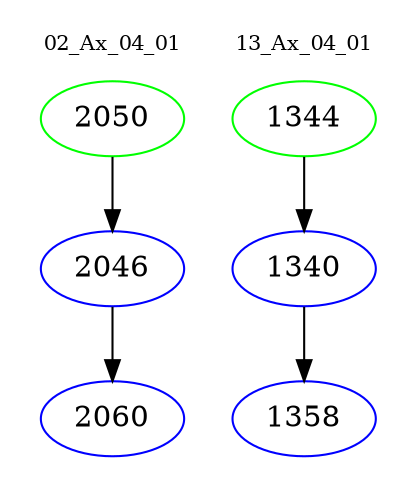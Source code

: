 digraph{
subgraph cluster_0 {
color = white
label = "02_Ax_04_01";
fontsize=10;
T0_2050 [label="2050", color="green"]
T0_2050 -> T0_2046 [color="black"]
T0_2046 [label="2046", color="blue"]
T0_2046 -> T0_2060 [color="black"]
T0_2060 [label="2060", color="blue"]
}
subgraph cluster_1 {
color = white
label = "13_Ax_04_01";
fontsize=10;
T1_1344 [label="1344", color="green"]
T1_1344 -> T1_1340 [color="black"]
T1_1340 [label="1340", color="blue"]
T1_1340 -> T1_1358 [color="black"]
T1_1358 [label="1358", color="blue"]
}
}
